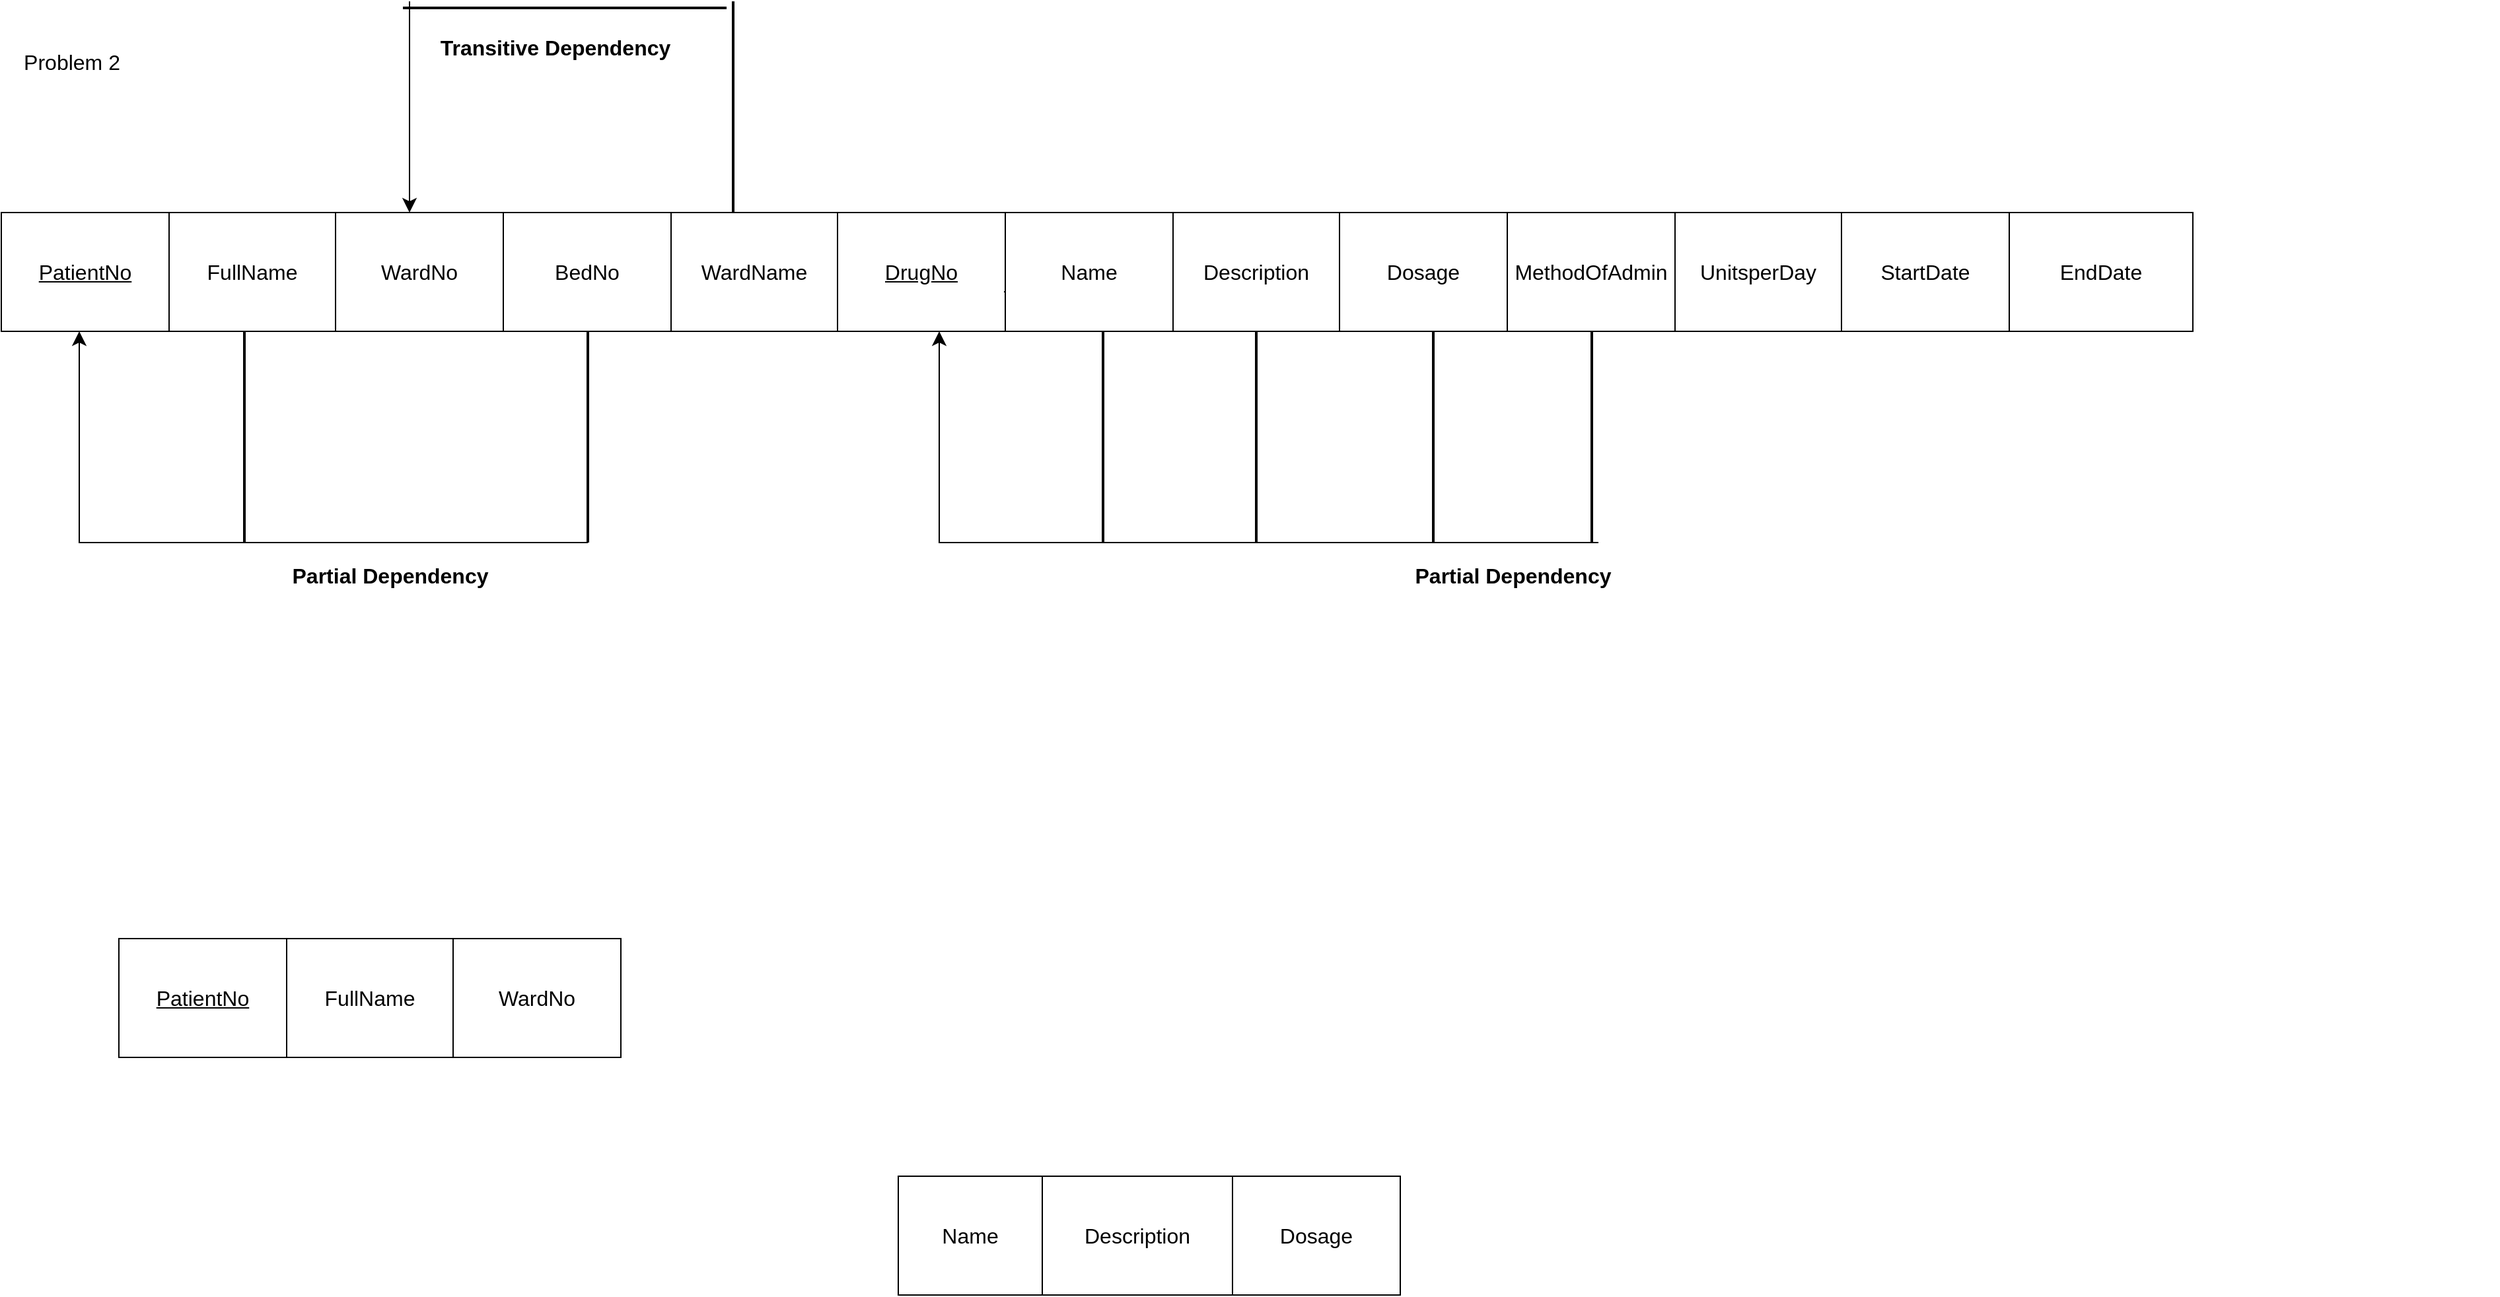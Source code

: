 <mxfile version="24.5.2" type="github" pages="2">
  <diagram id="R2lEEEUBdFMjLlhIrx00" name="Page-1">
    <mxGraphModel dx="1797" dy="1092" grid="1" gridSize="10" guides="1" tooltips="1" connect="1" arrows="1" fold="1" page="1" pageScale="1" pageWidth="850" pageHeight="1100" math="0" shadow="0" extFonts="Permanent Marker^https://fonts.googleapis.com/css?family=Permanent+Marker">
      <root>
        <mxCell id="0" />
        <mxCell id="1" parent="0" />
        <mxCell id="DNINL0P4rUj6YcQH25lX-1" value="" style="shape=table;startSize=0;container=1;collapsible=0;childLayout=tableLayout;fontSize=16;" vertex="1" parent="1">
          <mxGeometry x="121" y="170" width="380" height="90" as="geometry" />
        </mxCell>
        <mxCell id="DNINL0P4rUj6YcQH25lX-2" value="" style="shape=tableRow;horizontal=0;startSize=0;swimlaneHead=0;swimlaneBody=0;strokeColor=inherit;top=0;left=0;bottom=0;right=0;collapsible=0;dropTarget=0;fillColor=none;points=[[0,0.5],[1,0.5]];portConstraint=eastwest;fontSize=16;" vertex="1" parent="DNINL0P4rUj6YcQH25lX-1">
          <mxGeometry width="380" height="90" as="geometry" />
        </mxCell>
        <mxCell id="DNINL0P4rUj6YcQH25lX-3" value="&lt;u&gt;PatientNo&lt;/u&gt;" style="shape=partialRectangle;html=1;whiteSpace=wrap;connectable=0;strokeColor=inherit;overflow=hidden;fillColor=none;top=0;left=0;bottom=0;right=0;pointerEvents=1;fontSize=16;" vertex="1" parent="DNINL0P4rUj6YcQH25lX-2">
          <mxGeometry width="127" height="90" as="geometry">
            <mxRectangle width="127" height="90" as="alternateBounds" />
          </mxGeometry>
        </mxCell>
        <mxCell id="DNINL0P4rUj6YcQH25lX-4" value="FullName" style="shape=partialRectangle;html=1;whiteSpace=wrap;connectable=0;strokeColor=inherit;overflow=hidden;fillColor=none;top=0;left=0;bottom=0;right=0;pointerEvents=1;fontSize=16;" vertex="1" parent="DNINL0P4rUj6YcQH25lX-2">
          <mxGeometry x="127" width="126" height="90" as="geometry">
            <mxRectangle width="126" height="90" as="alternateBounds" />
          </mxGeometry>
        </mxCell>
        <mxCell id="DNINL0P4rUj6YcQH25lX-5" value="WardNo" style="shape=partialRectangle;html=1;whiteSpace=wrap;connectable=0;strokeColor=inherit;overflow=hidden;fillColor=none;top=0;left=0;bottom=0;right=0;pointerEvents=1;fontSize=16;" vertex="1" parent="DNINL0P4rUj6YcQH25lX-2">
          <mxGeometry x="253" width="127" height="90" as="geometry">
            <mxRectangle width="127" height="90" as="alternateBounds" />
          </mxGeometry>
        </mxCell>
        <mxCell id="DNINL0P4rUj6YcQH25lX-14" value="Problem 2" style="text;html=1;align=center;verticalAlign=middle;resizable=0;points=[];autosize=1;strokeColor=none;fillColor=none;fontSize=16;" vertex="1" parent="1">
          <mxGeometry x="124" y="41" width="100" height="30" as="geometry" />
        </mxCell>
        <mxCell id="DNINL0P4rUj6YcQH25lX-19" value="" style="shape=table;startSize=0;container=1;collapsible=0;childLayout=tableLayout;fontSize=16;" vertex="1" parent="1">
          <mxGeometry x="501" y="170" width="380" height="90" as="geometry" />
        </mxCell>
        <mxCell id="DNINL0P4rUj6YcQH25lX-20" value="" style="shape=tableRow;horizontal=0;startSize=0;swimlaneHead=0;swimlaneBody=0;strokeColor=inherit;top=0;left=0;bottom=0;right=0;collapsible=0;dropTarget=0;fillColor=none;points=[[0,0.5],[1,0.5]];portConstraint=eastwest;fontSize=16;" vertex="1" parent="DNINL0P4rUj6YcQH25lX-19">
          <mxGeometry width="380" height="90" as="geometry" />
        </mxCell>
        <mxCell id="DNINL0P4rUj6YcQH25lX-21" value="BedNo&lt;span style=&quot;white-space: pre;&quot;&gt;&lt;/span&gt;" style="shape=partialRectangle;html=1;whiteSpace=wrap;connectable=0;strokeColor=inherit;overflow=hidden;fillColor=none;top=0;left=0;bottom=0;right=0;pointerEvents=1;fontSize=16;" vertex="1" parent="DNINL0P4rUj6YcQH25lX-20">
          <mxGeometry width="127" height="90" as="geometry">
            <mxRectangle width="127" height="90" as="alternateBounds" />
          </mxGeometry>
        </mxCell>
        <mxCell id="DNINL0P4rUj6YcQH25lX-22" value="WardName" style="shape=partialRectangle;html=1;whiteSpace=wrap;connectable=0;strokeColor=inherit;overflow=hidden;fillColor=none;top=0;left=0;bottom=0;right=0;pointerEvents=1;fontSize=16;" vertex="1" parent="DNINL0P4rUj6YcQH25lX-20">
          <mxGeometry x="127" width="126" height="90" as="geometry">
            <mxRectangle width="126" height="90" as="alternateBounds" />
          </mxGeometry>
        </mxCell>
        <mxCell id="DNINL0P4rUj6YcQH25lX-23" value="&lt;u&gt;DrugNo&lt;/u&gt;" style="shape=partialRectangle;html=1;whiteSpace=wrap;connectable=0;strokeColor=inherit;overflow=hidden;fillColor=none;top=0;left=0;bottom=0;right=0;pointerEvents=1;fontSize=16;" vertex="1" parent="DNINL0P4rUj6YcQH25lX-20">
          <mxGeometry x="253" width="127" height="90" as="geometry">
            <mxRectangle width="127" height="90" as="alternateBounds" />
          </mxGeometry>
        </mxCell>
        <mxCell id="DNINL0P4rUj6YcQH25lX-27" value="" style="shape=table;startSize=0;container=1;collapsible=0;childLayout=tableLayout;fontSize=16;" vertex="1" parent="1">
          <mxGeometry x="881" y="170" width="380" height="90" as="geometry" />
        </mxCell>
        <mxCell id="DNINL0P4rUj6YcQH25lX-28" value="" style="shape=tableRow;horizontal=0;startSize=0;swimlaneHead=0;swimlaneBody=0;strokeColor=inherit;top=0;left=0;bottom=0;right=0;collapsible=0;dropTarget=0;fillColor=none;points=[[0,0.5],[1,0.5]];portConstraint=eastwest;fontSize=16;" vertex="1" parent="DNINL0P4rUj6YcQH25lX-27">
          <mxGeometry width="380" height="90" as="geometry" />
        </mxCell>
        <mxCell id="DNINL0P4rUj6YcQH25lX-29" value="Name" style="shape=partialRectangle;html=1;whiteSpace=wrap;connectable=0;strokeColor=inherit;overflow=hidden;fillColor=none;top=0;left=0;bottom=0;right=0;pointerEvents=1;fontSize=16;" vertex="1" parent="DNINL0P4rUj6YcQH25lX-28">
          <mxGeometry width="127" height="90" as="geometry">
            <mxRectangle width="127" height="90" as="alternateBounds" />
          </mxGeometry>
        </mxCell>
        <mxCell id="DNINL0P4rUj6YcQH25lX-30" value="Description" style="shape=partialRectangle;html=1;whiteSpace=wrap;connectable=0;strokeColor=inherit;overflow=hidden;fillColor=none;top=0;left=0;bottom=0;right=0;pointerEvents=1;fontSize=16;" vertex="1" parent="DNINL0P4rUj6YcQH25lX-28">
          <mxGeometry x="127" width="126" height="90" as="geometry">
            <mxRectangle width="126" height="90" as="alternateBounds" />
          </mxGeometry>
        </mxCell>
        <mxCell id="DNINL0P4rUj6YcQH25lX-31" value="Dosage" style="shape=partialRectangle;html=1;whiteSpace=wrap;connectable=0;strokeColor=inherit;overflow=hidden;fillColor=none;top=0;left=0;bottom=0;right=0;pointerEvents=1;fontSize=16;" vertex="1" parent="DNINL0P4rUj6YcQH25lX-28">
          <mxGeometry x="253" width="127" height="90" as="geometry">
            <mxRectangle width="127" height="90" as="alternateBounds" />
          </mxGeometry>
        </mxCell>
        <mxCell id="DNINL0P4rUj6YcQH25lX-32" value="" style="shape=tableRow;horizontal=0;startSize=0;swimlaneHead=0;swimlaneBody=0;strokeColor=inherit;top=0;left=0;bottom=0;right=0;collapsible=0;dropTarget=0;fillColor=none;points=[[0,0.5],[1,0.5]];portConstraint=eastwest;fontSize=16;" vertex="1" parent="1">
          <mxGeometry x="1260" y="170" width="380" height="90" as="geometry" />
        </mxCell>
        <mxCell id="DNINL0P4rUj6YcQH25lX-56" value="" style="edgeStyle=none;curved=1;rounded=0;orthogonalLoop=1;jettySize=auto;html=1;fontSize=12;startSize=8;endSize=8;" edge="1" parent="1" source="DNINL0P4rUj6YcQH25lX-36" target="DNINL0P4rUj6YcQH25lX-55">
          <mxGeometry relative="1" as="geometry" />
        </mxCell>
        <mxCell id="DNINL0P4rUj6YcQH25lX-36" value="" style="shape=table;startSize=0;container=1;collapsible=0;childLayout=tableLayout;fontSize=16;" vertex="1" parent="1">
          <mxGeometry x="1261" y="170" width="380" height="90" as="geometry" />
        </mxCell>
        <mxCell id="DNINL0P4rUj6YcQH25lX-37" value="" style="shape=tableRow;horizontal=0;startSize=0;swimlaneHead=0;swimlaneBody=0;strokeColor=inherit;top=0;left=0;bottom=0;right=0;collapsible=0;dropTarget=0;fillColor=none;points=[[0,0.5],[1,0.5]];portConstraint=eastwest;fontSize=16;" vertex="1" parent="DNINL0P4rUj6YcQH25lX-36">
          <mxGeometry width="380" height="90" as="geometry" />
        </mxCell>
        <mxCell id="DNINL0P4rUj6YcQH25lX-38" value="MethodOfAdmin&lt;span style=&quot;white-space: pre;&quot;&gt;&lt;/span&gt;" style="shape=partialRectangle;html=1;whiteSpace=wrap;connectable=0;strokeColor=inherit;overflow=hidden;fillColor=none;top=0;left=0;bottom=0;right=0;pointerEvents=1;fontSize=16;" vertex="1" parent="DNINL0P4rUj6YcQH25lX-37">
          <mxGeometry width="127" height="90" as="geometry">
            <mxRectangle width="127" height="90" as="alternateBounds" />
          </mxGeometry>
        </mxCell>
        <mxCell id="DNINL0P4rUj6YcQH25lX-39" value="UnitsperDay" style="shape=partialRectangle;html=1;whiteSpace=wrap;connectable=0;strokeColor=inherit;overflow=hidden;fillColor=none;top=0;left=0;bottom=0;right=0;pointerEvents=1;fontSize=16;" vertex="1" parent="DNINL0P4rUj6YcQH25lX-37">
          <mxGeometry x="127" width="126" height="90" as="geometry">
            <mxRectangle width="126" height="90" as="alternateBounds" />
          </mxGeometry>
        </mxCell>
        <mxCell id="DNINL0P4rUj6YcQH25lX-40" value="StartDate" style="shape=partialRectangle;html=1;whiteSpace=wrap;connectable=0;strokeColor=inherit;overflow=hidden;fillColor=none;top=0;left=0;bottom=0;right=0;pointerEvents=1;fontSize=16;" vertex="1" parent="DNINL0P4rUj6YcQH25lX-37">
          <mxGeometry x="253" width="127" height="90" as="geometry">
            <mxRectangle width="127" height="90" as="alternateBounds" />
          </mxGeometry>
        </mxCell>
        <mxCell id="DNINL0P4rUj6YcQH25lX-46" value="" style="shape=tableRow;horizontal=0;startSize=0;swimlaneHead=0;swimlaneBody=0;strokeColor=inherit;top=0;left=0;bottom=0;right=0;collapsible=0;dropTarget=0;fillColor=none;points=[[0,0.5],[1,0.5]];portConstraint=eastwest;fontSize=16;" vertex="1" parent="1">
          <mxGeometry x="1480" y="180" width="531" height="90" as="geometry" />
        </mxCell>
        <mxCell id="DNINL0P4rUj6YcQH25lX-55" value="EndDate" style="whiteSpace=wrap;html=1;fontSize=16;startSize=0;" vertex="1" parent="DNINL0P4rUj6YcQH25lX-46">
          <mxGeometry x="161" y="-10" width="139" height="90" as="geometry" />
        </mxCell>
        <mxCell id="DNINL0P4rUj6YcQH25lX-59" value="" style="endArrow=none;html=1;rounded=0;fontSize=12;startSize=8;endSize=8;curved=1;" edge="1" parent="1" target="DNINL0P4rUj6YcQH25lX-20">
          <mxGeometry width="50" height="50" relative="1" as="geometry">
            <mxPoint x="880" y="230" as="sourcePoint" />
            <mxPoint x="930" y="180" as="targetPoint" />
          </mxGeometry>
        </mxCell>
        <mxCell id="DNINL0P4rUj6YcQH25lX-62" value="" style="line;strokeWidth=2;direction=south;html=1;" vertex="1" parent="1">
          <mxGeometry x="300" y="260" width="10" height="160" as="geometry" />
        </mxCell>
        <mxCell id="DNINL0P4rUj6YcQH25lX-64" value="" style="line;strokeWidth=2;direction=south;html=1;" vertex="1" parent="1">
          <mxGeometry x="950" y="260" width="10" height="160" as="geometry" />
        </mxCell>
        <mxCell id="DNINL0P4rUj6YcQH25lX-74" value="" style="line;strokeWidth=2;direction=south;html=1;" vertex="1" parent="1">
          <mxGeometry x="1320" y="260" width="10" height="160" as="geometry" />
        </mxCell>
        <mxCell id="DNINL0P4rUj6YcQH25lX-75" value="" style="line;strokeWidth=2;direction=south;html=1;" vertex="1" parent="1">
          <mxGeometry x="1200" y="260" width="10" height="160" as="geometry" />
        </mxCell>
        <mxCell id="DNINL0P4rUj6YcQH25lX-76" value="" style="line;strokeWidth=2;direction=south;html=1;" vertex="1" parent="1">
          <mxGeometry x="1066" y="260" width="10" height="160" as="geometry" />
        </mxCell>
        <mxCell id="DNINL0P4rUj6YcQH25lX-78" value="" style="edgeStyle=segmentEdgeStyle;endArrow=classic;html=1;curved=0;rounded=0;endSize=8;startSize=8;fontSize=12;exitX=1;exitY=0.5;exitDx=0;exitDy=0;exitPerimeter=0;" edge="1" parent="1" source="DNINL0P4rUj6YcQH25lX-79">
          <mxGeometry width="50" height="50" relative="1" as="geometry">
            <mxPoint x="691" y="420" as="sourcePoint" />
            <mxPoint x="180" y="260" as="targetPoint" />
          </mxGeometry>
        </mxCell>
        <mxCell id="DNINL0P4rUj6YcQH25lX-79" value="" style="line;strokeWidth=2;direction=south;html=1;" vertex="1" parent="1">
          <mxGeometry x="560" y="260" width="10" height="160" as="geometry" />
        </mxCell>
        <mxCell id="DNINL0P4rUj6YcQH25lX-80" value="" style="edgeStyle=segmentEdgeStyle;endArrow=classic;html=1;curved=0;rounded=0;endSize=8;startSize=8;fontSize=12;fontStyle=1" edge="1" parent="1">
          <mxGeometry width="50" height="50" relative="1" as="geometry">
            <mxPoint x="1330" y="420" as="sourcePoint" />
            <mxPoint x="831" y="260" as="targetPoint" />
          </mxGeometry>
        </mxCell>
        <mxCell id="DNINL0P4rUj6YcQH25lX-92" value="&lt;b&gt;Partial Dependency&lt;/b&gt;" style="text;html=1;align=center;verticalAlign=middle;resizable=0;points=[];autosize=1;strokeColor=none;fillColor=none;fontSize=16;" vertex="1" parent="1">
          <mxGeometry x="330" y="430" width="170" height="30" as="geometry" />
        </mxCell>
        <mxCell id="DNINL0P4rUj6YcQH25lX-93" value="&lt;b&gt;Partial Dependency&lt;/b&gt;" style="text;html=1;align=center;verticalAlign=middle;resizable=0;points=[];autosize=1;strokeColor=none;fillColor=none;fontSize=16;" vertex="1" parent="1">
          <mxGeometry x="1180" y="430" width="170" height="30" as="geometry" />
        </mxCell>
        <mxCell id="DNINL0P4rUj6YcQH25lX-96" value="" style="line;strokeWidth=2;direction=south;html=1;" vertex="1" parent="1">
          <mxGeometry x="670" y="10" width="10" height="160" as="geometry" />
        </mxCell>
        <mxCell id="DNINL0P4rUj6YcQH25lX-100" value="" style="edgeStyle=none;orthogonalLoop=1;jettySize=auto;html=1;rounded=0;fontSize=12;startSize=8;endSize=8;curved=1;" edge="1" parent="1">
          <mxGeometry width="140" relative="1" as="geometry">
            <mxPoint x="430" y="10" as="sourcePoint" />
            <mxPoint x="430" y="170" as="targetPoint" />
            <Array as="points" />
          </mxGeometry>
        </mxCell>
        <mxCell id="DNINL0P4rUj6YcQH25lX-101" value="" style="line;strokeWidth=2;html=1;" vertex="1" parent="1">
          <mxGeometry x="425" y="10" width="245" height="10" as="geometry" />
        </mxCell>
        <mxCell id="DNINL0P4rUj6YcQH25lX-102" value="&lt;b&gt;Transitive Dependency&lt;/b&gt;" style="text;html=1;align=center;verticalAlign=middle;resizable=0;points=[];autosize=1;strokeColor=none;fillColor=none;fontSize=16;" vertex="1" parent="1">
          <mxGeometry x="440" y="30" width="200" height="30" as="geometry" />
        </mxCell>
        <mxCell id="DNINL0P4rUj6YcQH25lX-103" value="" style="shape=table;startSize=0;container=1;collapsible=0;childLayout=tableLayout;fontSize=16;" vertex="1" parent="1">
          <mxGeometry x="210" y="720" width="380" height="90" as="geometry" />
        </mxCell>
        <mxCell id="DNINL0P4rUj6YcQH25lX-104" value="" style="shape=tableRow;horizontal=0;startSize=0;swimlaneHead=0;swimlaneBody=0;strokeColor=inherit;top=0;left=0;bottom=0;right=0;collapsible=0;dropTarget=0;fillColor=none;points=[[0,0.5],[1,0.5]];portConstraint=eastwest;fontSize=16;" vertex="1" parent="DNINL0P4rUj6YcQH25lX-103">
          <mxGeometry width="380" height="90" as="geometry" />
        </mxCell>
        <mxCell id="DNINL0P4rUj6YcQH25lX-105" value="&lt;u&gt;PatientNo&lt;/u&gt;" style="shape=partialRectangle;html=1;whiteSpace=wrap;connectable=0;strokeColor=inherit;overflow=hidden;fillColor=none;top=0;left=0;bottom=0;right=0;pointerEvents=1;fontSize=16;" vertex="1" parent="DNINL0P4rUj6YcQH25lX-104">
          <mxGeometry width="127" height="90" as="geometry">
            <mxRectangle width="127" height="90" as="alternateBounds" />
          </mxGeometry>
        </mxCell>
        <mxCell id="DNINL0P4rUj6YcQH25lX-106" value="FullName" style="shape=partialRectangle;html=1;whiteSpace=wrap;connectable=0;strokeColor=inherit;overflow=hidden;fillColor=none;top=0;left=0;bottom=0;right=0;pointerEvents=1;fontSize=16;" vertex="1" parent="DNINL0P4rUj6YcQH25lX-104">
          <mxGeometry x="127" width="126" height="90" as="geometry">
            <mxRectangle width="126" height="90" as="alternateBounds" />
          </mxGeometry>
        </mxCell>
        <mxCell id="DNINL0P4rUj6YcQH25lX-107" value="WardNo" style="shape=partialRectangle;html=1;whiteSpace=wrap;connectable=0;strokeColor=inherit;overflow=hidden;fillColor=none;top=0;left=0;bottom=0;right=0;pointerEvents=1;fontSize=16;" vertex="1" parent="DNINL0P4rUj6YcQH25lX-104">
          <mxGeometry x="253" width="127" height="90" as="geometry">
            <mxRectangle width="127" height="90" as="alternateBounds" />
          </mxGeometry>
        </mxCell>
        <mxCell id="DNINL0P4rUj6YcQH25lX-108" value="" style="shape=table;startSize=0;container=1;collapsible=0;childLayout=tableLayout;fontSize=16;" vertex="1" parent="1">
          <mxGeometry x="800" y="900" width="380" height="90" as="geometry" />
        </mxCell>
        <mxCell id="DNINL0P4rUj6YcQH25lX-109" value="" style="shape=tableRow;horizontal=0;startSize=0;swimlaneHead=0;swimlaneBody=0;strokeColor=inherit;top=0;left=0;bottom=0;right=0;collapsible=0;dropTarget=0;fillColor=none;points=[[0,0.5],[1,0.5]];portConstraint=eastwest;fontSize=16;" vertex="1" parent="DNINL0P4rUj6YcQH25lX-108">
          <mxGeometry width="380" height="90" as="geometry" />
        </mxCell>
        <mxCell id="DNINL0P4rUj6YcQH25lX-110" value="Name" style="shape=partialRectangle;html=1;whiteSpace=wrap;connectable=0;strokeColor=inherit;overflow=hidden;fillColor=none;top=0;left=0;bottom=0;right=0;pointerEvents=1;fontSize=16;" vertex="1" parent="DNINL0P4rUj6YcQH25lX-109">
          <mxGeometry width="109" height="90" as="geometry">
            <mxRectangle width="109" height="90" as="alternateBounds" />
          </mxGeometry>
        </mxCell>
        <mxCell id="DNINL0P4rUj6YcQH25lX-111" value="Description" style="shape=partialRectangle;html=1;whiteSpace=wrap;connectable=0;strokeColor=inherit;overflow=hidden;fillColor=none;top=0;left=0;bottom=0;right=0;pointerEvents=1;fontSize=16;" vertex="1" parent="DNINL0P4rUj6YcQH25lX-109">
          <mxGeometry x="109" width="144" height="90" as="geometry">
            <mxRectangle width="144" height="90" as="alternateBounds" />
          </mxGeometry>
        </mxCell>
        <mxCell id="DNINL0P4rUj6YcQH25lX-112" value="Dosage" style="shape=partialRectangle;html=1;whiteSpace=wrap;connectable=0;strokeColor=inherit;overflow=hidden;fillColor=none;top=0;left=0;bottom=0;right=0;pointerEvents=1;fontSize=16;" vertex="1" parent="DNINL0P4rUj6YcQH25lX-109">
          <mxGeometry x="253" width="127" height="90" as="geometry">
            <mxRectangle width="127" height="90" as="alternateBounds" />
          </mxGeometry>
        </mxCell>
      </root>
    </mxGraphModel>
  </diagram>
  <diagram id="z9qGbFyBOCVfUn0yDy6U" name="Page-2">
    <mxGraphModel dx="2463" dy="1024" grid="0" gridSize="10" guides="1" tooltips="1" connect="1" arrows="1" fold="1" page="0" pageScale="1" pageWidth="1100" pageHeight="1700" math="0" shadow="0">
      <root>
        <mxCell id="0" />
        <mxCell id="1" parent="0" />
        <mxCell id="YVRcdfLzJ6p9KHrzV4oU-1" value="" style="shape=table;startSize=0;container=1;collapsible=0;childLayout=tableLayout;fontSize=16;" vertex="1" parent="1">
          <mxGeometry x="-261" y="321" width="379" height="96.583" as="geometry" />
        </mxCell>
        <mxCell id="YVRcdfLzJ6p9KHrzV4oU-2" value="" style="shape=tableRow;horizontal=0;startSize=0;swimlaneHead=0;swimlaneBody=0;strokeColor=inherit;top=0;left=0;bottom=0;right=0;collapsible=0;dropTarget=0;fillColor=none;points=[[0,0.5],[1,0.5]];portConstraint=eastwest;fontSize=16;" vertex="1" parent="YVRcdfLzJ6p9KHrzV4oU-1">
          <mxGeometry width="379" height="97" as="geometry" />
        </mxCell>
        <mxCell id="YVRcdfLzJ6p9KHrzV4oU-3" value="&lt;u&gt;PatientNo&lt;/u&gt;" style="shape=partialRectangle;html=1;whiteSpace=wrap;connectable=0;strokeColor=inherit;overflow=hidden;fillColor=none;top=0;left=0;bottom=0;right=0;pointerEvents=1;fontSize=16;" vertex="1" parent="YVRcdfLzJ6p9KHrzV4oU-2">
          <mxGeometry width="127" height="97" as="geometry">
            <mxRectangle width="127" height="97" as="alternateBounds" />
          </mxGeometry>
        </mxCell>
        <mxCell id="YVRcdfLzJ6p9KHrzV4oU-4" value="FullName" style="shape=partialRectangle;html=1;whiteSpace=wrap;connectable=0;strokeColor=inherit;overflow=hidden;fillColor=none;top=0;left=0;bottom=0;right=0;pointerEvents=1;fontSize=16;" vertex="1" parent="YVRcdfLzJ6p9KHrzV4oU-2">
          <mxGeometry x="127" width="126" height="97" as="geometry">
            <mxRectangle width="126" height="97" as="alternateBounds" />
          </mxGeometry>
        </mxCell>
        <mxCell id="c3h7P6KmC0hXUdr0xgLJ-16" value="WardNo" style="shape=partialRectangle;html=1;whiteSpace=wrap;connectable=0;strokeColor=inherit;overflow=hidden;fillColor=none;top=0;left=0;bottom=0;right=0;pointerEvents=1;fontSize=16;" vertex="1" parent="YVRcdfLzJ6p9KHrzV4oU-2">
          <mxGeometry x="253" width="126" height="97" as="geometry">
            <mxRectangle width="126" height="97" as="alternateBounds" />
          </mxGeometry>
        </mxCell>
        <mxCell id="mgR8_8r0GCgPUQIJUYzK-1" value="" style="shape=table;startSize=0;container=1;collapsible=0;childLayout=tableLayout;fontSize=16;" vertex="1" parent="1">
          <mxGeometry x="-210" y="541" width="380" height="90" as="geometry" />
        </mxCell>
        <mxCell id="mgR8_8r0GCgPUQIJUYzK-2" value="" style="shape=tableRow;horizontal=0;startSize=0;swimlaneHead=0;swimlaneBody=0;strokeColor=inherit;top=0;left=0;bottom=0;right=0;collapsible=0;dropTarget=0;fillColor=none;points=[[0,0.5],[1,0.5]];portConstraint=eastwest;fontSize=16;" vertex="1" parent="mgR8_8r0GCgPUQIJUYzK-1">
          <mxGeometry width="380" height="90" as="geometry" />
        </mxCell>
        <mxCell id="mgR8_8r0GCgPUQIJUYzK-3" value="Name" style="shape=partialRectangle;html=1;whiteSpace=wrap;connectable=0;strokeColor=inherit;overflow=hidden;fillColor=none;top=0;left=0;bottom=0;right=0;pointerEvents=1;fontSize=16;" vertex="1" parent="mgR8_8r0GCgPUQIJUYzK-2">
          <mxGeometry width="109" height="90" as="geometry">
            <mxRectangle width="109" height="90" as="alternateBounds" />
          </mxGeometry>
        </mxCell>
        <mxCell id="mgR8_8r0GCgPUQIJUYzK-4" value="Description" style="shape=partialRectangle;html=1;whiteSpace=wrap;connectable=0;strokeColor=inherit;overflow=hidden;fillColor=none;top=0;left=0;bottom=0;right=0;pointerEvents=1;fontSize=16;" vertex="1" parent="mgR8_8r0GCgPUQIJUYzK-2">
          <mxGeometry x="109" width="144" height="90" as="geometry">
            <mxRectangle width="144" height="90" as="alternateBounds" />
          </mxGeometry>
        </mxCell>
        <mxCell id="mgR8_8r0GCgPUQIJUYzK-5" value="Dosage" style="shape=partialRectangle;html=1;whiteSpace=wrap;connectable=0;strokeColor=inherit;overflow=hidden;fillColor=none;top=0;left=0;bottom=0;right=0;pointerEvents=1;fontSize=16;" vertex="1" parent="mgR8_8r0GCgPUQIJUYzK-2">
          <mxGeometry x="253" width="127" height="90" as="geometry">
            <mxRectangle width="127" height="90" as="alternateBounds" />
          </mxGeometry>
        </mxCell>
        <mxCell id="jNN9X5-1KhiCKAYmT-xn-1" value="" style="shape=table;startSize=0;container=1;collapsible=0;childLayout=tableLayout;fontSize=16;" vertex="1" parent="1">
          <mxGeometry x="170" y="541" width="380" height="90" as="geometry" />
        </mxCell>
        <mxCell id="jNN9X5-1KhiCKAYmT-xn-2" value="" style="shape=tableRow;horizontal=0;startSize=0;swimlaneHead=0;swimlaneBody=0;strokeColor=inherit;top=0;left=0;bottom=0;right=0;collapsible=0;dropTarget=0;fillColor=none;points=[[0,0.5],[1,0.5]];portConstraint=eastwest;fontSize=16;" vertex="1" parent="jNN9X5-1KhiCKAYmT-xn-1">
          <mxGeometry width="380" height="90" as="geometry" />
        </mxCell>
        <mxCell id="jNN9X5-1KhiCKAYmT-xn-3" value="MethodOfAdmin&lt;span style=&quot;white-space: pre;&quot;&gt;&lt;/span&gt;" style="shape=partialRectangle;html=1;whiteSpace=wrap;connectable=0;strokeColor=inherit;overflow=hidden;fillColor=none;top=0;left=0;bottom=0;right=0;pointerEvents=1;fontSize=16;" vertex="1" parent="jNN9X5-1KhiCKAYmT-xn-2">
          <mxGeometry width="127" height="90" as="geometry">
            <mxRectangle width="127" height="90" as="alternateBounds" />
          </mxGeometry>
        </mxCell>
        <mxCell id="jNN9X5-1KhiCKAYmT-xn-4" value="UnitsperDay" style="shape=partialRectangle;html=1;whiteSpace=wrap;connectable=0;strokeColor=inherit;overflow=hidden;fillColor=none;top=0;left=0;bottom=0;right=0;pointerEvents=1;fontSize=16;" vertex="1" parent="jNN9X5-1KhiCKAYmT-xn-2">
          <mxGeometry x="127" width="126" height="90" as="geometry">
            <mxRectangle width="126" height="90" as="alternateBounds" />
          </mxGeometry>
        </mxCell>
        <mxCell id="jNN9X5-1KhiCKAYmT-xn-5" value="StartDate" style="shape=partialRectangle;html=1;whiteSpace=wrap;connectable=0;strokeColor=inherit;overflow=hidden;fillColor=none;top=0;left=0;bottom=0;right=0;pointerEvents=1;fontSize=16;" vertex="1" parent="jNN9X5-1KhiCKAYmT-xn-2">
          <mxGeometry x="253" width="127" height="90" as="geometry">
            <mxRectangle width="127" height="90" as="alternateBounds" />
          </mxGeometry>
        </mxCell>
        <mxCell id="jNN9X5-1KhiCKAYmT-xn-13" value="" style="swimlane;startSize=0;" vertex="1" parent="1">
          <mxGeometry x="-325" y="541" width="115" height="89" as="geometry" />
        </mxCell>
        <mxCell id="jNN9X5-1KhiCKAYmT-xn-12" value="&lt;u&gt;DrugNo&lt;/u&gt;" style="shape=partialRectangle;html=1;whiteSpace=wrap;connectable=0;strokeColor=inherit;overflow=hidden;fillColor=none;top=0;left=0;bottom=0;right=0;pointerEvents=1;fontSize=16;" vertex="1" parent="jNN9X5-1KhiCKAYmT-xn-13">
          <mxGeometry x="-12" y="4" width="127" height="90" as="geometry">
            <mxRectangle width="127" height="90" as="alternateBounds" />
          </mxGeometry>
        </mxCell>
        <mxCell id="0_h6N7ahz2XCCMkSIqMs-1" value="EndDate" style="whiteSpace=wrap;html=1;fontSize=16;startSize=0;" vertex="1" parent="1">
          <mxGeometry x="548" y="541" width="139" height="90" as="geometry" />
        </mxCell>
        <mxCell id="0_h6N7ahz2XCCMkSIqMs-2" value="DRUG" style="text;html=1;align=center;verticalAlign=middle;resizable=0;points=[];autosize=1;strokeColor=none;fillColor=none;fontSize=16;" vertex="1" parent="1">
          <mxGeometry x="-271" y="502" width="65" height="31" as="geometry" />
        </mxCell>
        <mxCell id="0_h6N7ahz2XCCMkSIqMs-3" value="PATIENT" style="text;html=1;align=center;verticalAlign=middle;resizable=0;points=[];autosize=1;strokeColor=none;fillColor=none;fontSize=16;" vertex="1" parent="1">
          <mxGeometry x="-183.5" y="243" width="83" height="31" as="geometry" />
        </mxCell>
        <mxCell id="c3h7P6KmC0hXUdr0xgLJ-7" value="WARD" style="text;html=1;align=center;verticalAlign=middle;resizable=0;points=[];autosize=1;strokeColor=none;fillColor=none;fontSize=16;" vertex="1" parent="1">
          <mxGeometry x="-302.5" y="789.5" width="66" height="31" as="geometry" />
        </mxCell>
        <mxCell id="c3h7P6KmC0hXUdr0xgLJ-9" value="" style="swimlane;startSize=0;" vertex="1" parent="1">
          <mxGeometry x="-442" y="541" width="115" height="89" as="geometry" />
        </mxCell>
        <mxCell id="c3h7P6KmC0hXUdr0xgLJ-10" value="PatientNo." style="shape=partialRectangle;html=1;whiteSpace=wrap;connectable=0;strokeColor=inherit;overflow=hidden;fillColor=none;top=0;left=0;bottom=0;right=0;pointerEvents=1;fontSize=16;" vertex="1" parent="c3h7P6KmC0hXUdr0xgLJ-9">
          <mxGeometry x="-8" y="-1" width="127" height="90" as="geometry">
            <mxRectangle width="127" height="90" as="alternateBounds" />
          </mxGeometry>
        </mxCell>
        <mxCell id="c3h7P6KmC0hXUdr0xgLJ-11" value="" style="shape=partialRectangle;html=1;whiteSpace=wrap;connectable=0;strokeColor=inherit;overflow=hidden;fillColor=none;top=0;left=0;bottom=0;right=0;pointerEvents=1;fontSize=16;" vertex="1" parent="1">
          <mxGeometry x="-442" y="843" width="127" height="90" as="geometry">
            <mxRectangle width="127" height="90" as="alternateBounds" />
          </mxGeometry>
        </mxCell>
        <mxCell id="c3h7P6KmC0hXUdr0xgLJ-13" value="" style="endArrow=none;dashed=1;html=1;rounded=0;fontSize=12;startSize=8;endSize=8;curved=1;" edge="1" parent="1">
          <mxGeometry width="50" height="50" relative="1" as="geometry">
            <mxPoint x="-354" y="597" as="sourcePoint" />
            <mxPoint x="-426" y="597" as="targetPoint" />
            <Array as="points" />
          </mxGeometry>
        </mxCell>
        <mxCell id="c3h7P6KmC0hXUdr0xgLJ-17" value="" style="endArrow=none;dashed=1;html=1;rounded=0;fontSize=12;startSize=8;endSize=8;curved=1;" edge="1" parent="1">
          <mxGeometry width="50" height="50" relative="1" as="geometry">
            <mxPoint x="92" y="384" as="sourcePoint" />
            <mxPoint x="20" y="384" as="targetPoint" />
            <Array as="points" />
          </mxGeometry>
        </mxCell>
        <mxCell id="c3h7P6KmC0hXUdr0xgLJ-19" value="" style="shape=table;startSize=0;container=1;collapsible=0;childLayout=tableLayout;" vertex="1" parent="1">
          <mxGeometry x="-298" y="856" width="500" height="116" as="geometry" />
        </mxCell>
        <mxCell id="c3h7P6KmC0hXUdr0xgLJ-20" value="" style="shape=tableRow;horizontal=0;startSize=0;swimlaneHead=0;swimlaneBody=0;strokeColor=inherit;top=0;left=0;bottom=0;right=0;collapsible=0;dropTarget=0;fillColor=none;points=[[0,0.5],[1,0.5]];portConstraint=eastwest;" vertex="1" parent="c3h7P6KmC0hXUdr0xgLJ-19">
          <mxGeometry width="500" height="116" as="geometry" />
        </mxCell>
        <mxCell id="c3h7P6KmC0hXUdr0xgLJ-21" value="&lt;u&gt;WardNo&lt;/u&gt;" style="shape=partialRectangle;html=1;whiteSpace=wrap;connectable=0;strokeColor=inherit;overflow=hidden;fillColor=none;top=0;left=0;bottom=0;right=0;pointerEvents=1;" vertex="1" parent="c3h7P6KmC0hXUdr0xgLJ-20">
          <mxGeometry width="170" height="116" as="geometry">
            <mxRectangle width="170" height="116" as="alternateBounds" />
          </mxGeometry>
        </mxCell>
        <mxCell id="c3h7P6KmC0hXUdr0xgLJ-22" value="WardName" style="shape=partialRectangle;html=1;whiteSpace=wrap;connectable=0;strokeColor=inherit;overflow=hidden;fillColor=none;top=0;left=0;bottom=0;right=0;pointerEvents=1;" vertex="1" parent="c3h7P6KmC0hXUdr0xgLJ-20">
          <mxGeometry x="170" width="163" height="116" as="geometry">
            <mxRectangle width="163" height="116" as="alternateBounds" />
          </mxGeometry>
        </mxCell>
        <mxCell id="c3h7P6KmC0hXUdr0xgLJ-23" value="BedNo" style="shape=partialRectangle;html=1;whiteSpace=wrap;connectable=0;strokeColor=inherit;overflow=hidden;fillColor=none;top=0;left=0;bottom=0;right=0;pointerEvents=1;" vertex="1" parent="c3h7P6KmC0hXUdr0xgLJ-20">
          <mxGeometry x="333" width="167" height="116" as="geometry">
            <mxRectangle width="167" height="116" as="alternateBounds" />
          </mxGeometry>
        </mxCell>
      </root>
    </mxGraphModel>
  </diagram>
</mxfile>
